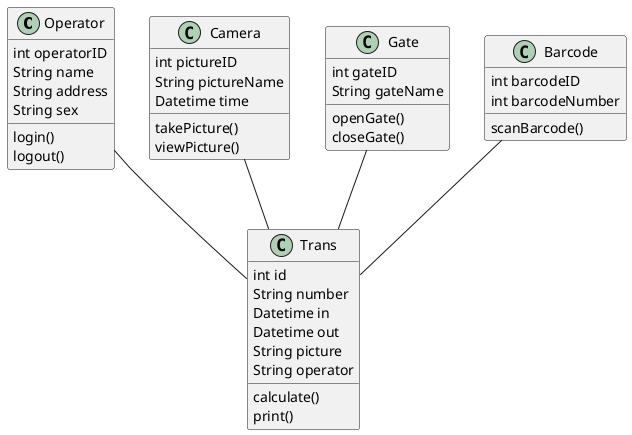 @startuml

Operator : int operatorID
Operator : String name
Operator : String address
Operator : String sex
Operator : login()
Operator : logout()

Camera : int pictureID
Camera : String pictureName
Camera : Datetime time
Camera : takePicture()
Camera : viewPicture()

Gate : int gateID
Gate : String gateName
Gate : openGate()
Gate : closeGate()

Barcode : int barcodeID
Barcode : int barcodeNumber
Barcode : scanBarcode()

Trans : int id
Trans : String number
Trans : Datetime in
Trans : Datetime out
Trans : String picture
Trans : String operator
Trans : calculate()
Trans : print()

Operator -- Trans
Camera -- Trans
Gate -- Trans
Barcode -- Trans
@enduml
